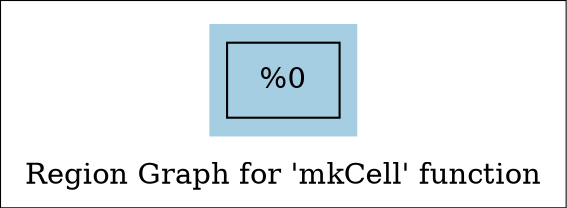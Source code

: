 digraph "Region Graph for 'mkCell' function" {
	label="Region Graph for 'mkCell' function";

	Node0x1209c70 [shape=record,label="{%0}"];
	colorscheme = "paired12"
        subgraph cluster_0x139ee90 {
          label = "";
          style = filled;
          color = 1
          Node0x1209c70;
        }
}
